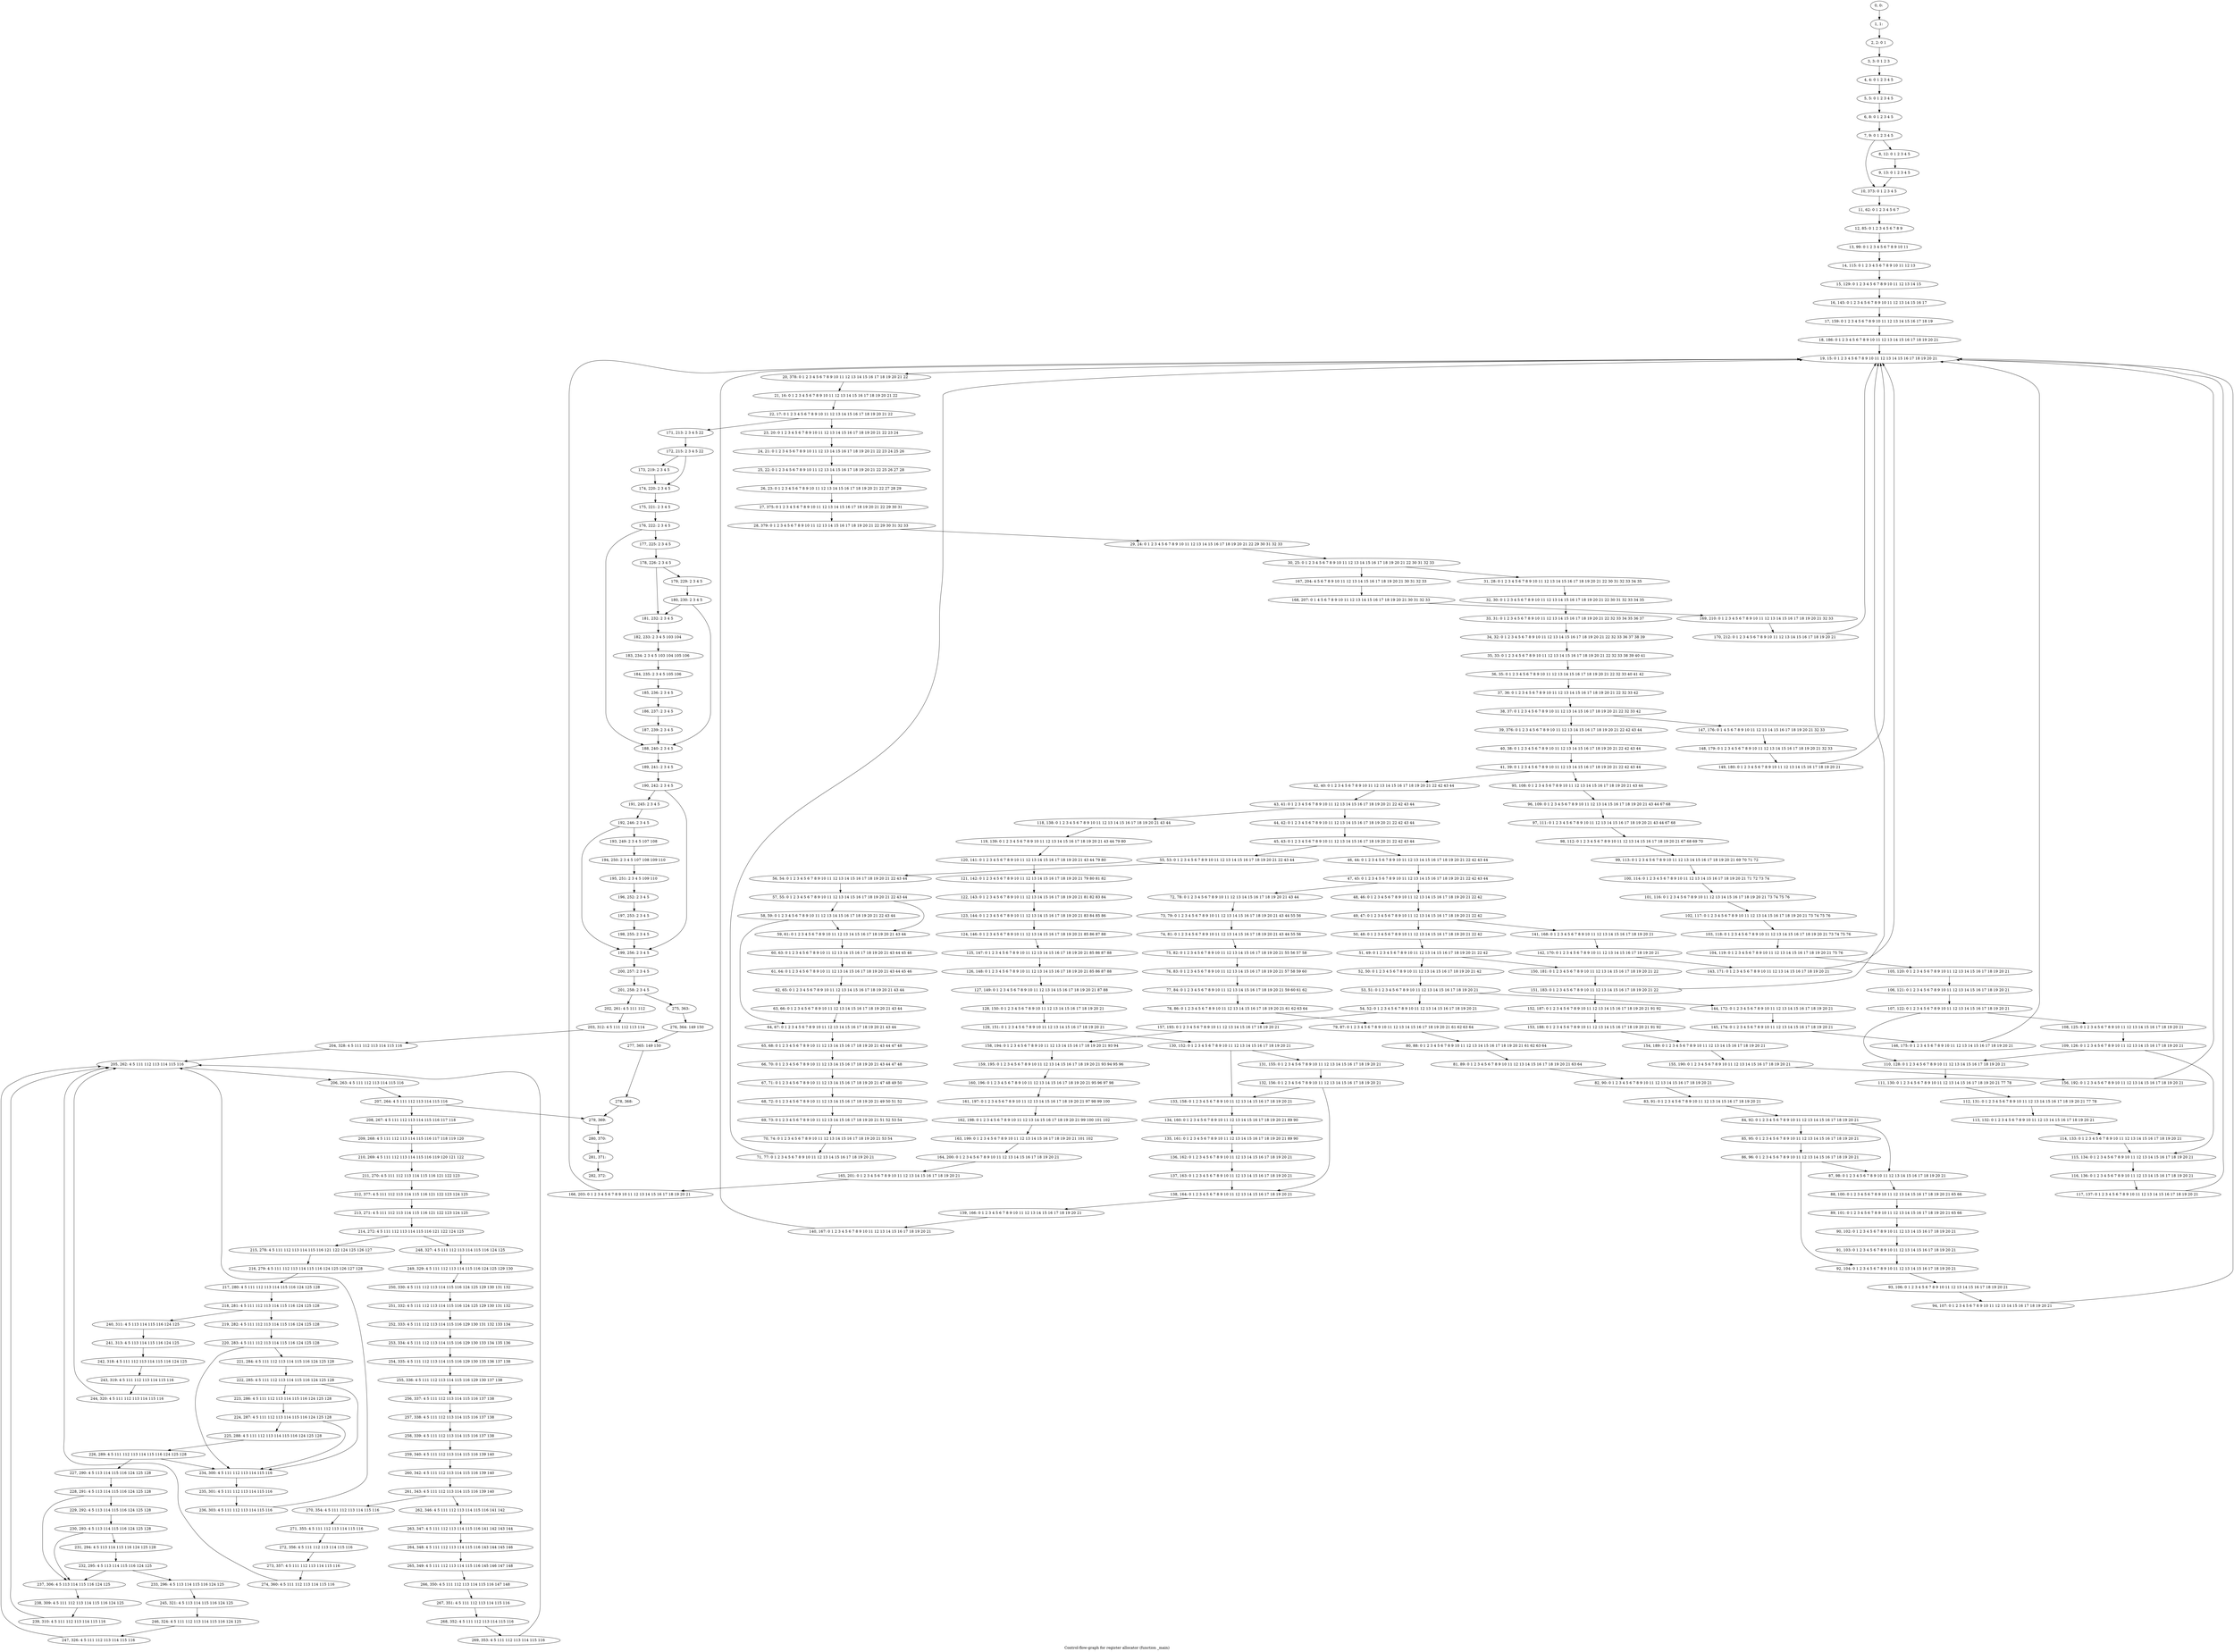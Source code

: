 digraph G {
graph [label="Control-flow-graph for register allocator (function _main)"]
0[label="0, 0: "];
1[label="1, 1: "];
2[label="2, 2: 0 1 "];
3[label="3, 3: 0 1 2 3 "];
4[label="4, 4: 0 1 2 3 4 5 "];
5[label="5, 5: 0 1 2 3 4 5 "];
6[label="6, 8: 0 1 2 3 4 5 "];
7[label="7, 9: 0 1 2 3 4 5 "];
8[label="8, 12: 0 1 2 3 4 5 "];
9[label="9, 13: 0 1 2 3 4 5 "];
10[label="10, 373: 0 1 2 3 4 5 "];
11[label="11, 62: 0 1 2 3 4 5 6 7 "];
12[label="12, 85: 0 1 2 3 4 5 6 7 8 9 "];
13[label="13, 99: 0 1 2 3 4 5 6 7 8 9 10 11 "];
14[label="14, 115: 0 1 2 3 4 5 6 7 8 9 10 11 12 13 "];
15[label="15, 129: 0 1 2 3 4 5 6 7 8 9 10 11 12 13 14 15 "];
16[label="16, 145: 0 1 2 3 4 5 6 7 8 9 10 11 12 13 14 15 16 17 "];
17[label="17, 159: 0 1 2 3 4 5 6 7 8 9 10 11 12 13 14 15 16 17 18 19 "];
18[label="18, 186: 0 1 2 3 4 5 6 7 8 9 10 11 12 13 14 15 16 17 18 19 20 21 "];
19[label="19, 15: 0 1 2 3 4 5 6 7 8 9 10 11 12 13 14 15 16 17 18 19 20 21 "];
20[label="20, 378: 0 1 2 3 4 5 6 7 8 9 10 11 12 13 14 15 16 17 18 19 20 21 22 "];
21[label="21, 16: 0 1 2 3 4 5 6 7 8 9 10 11 12 13 14 15 16 17 18 19 20 21 22 "];
22[label="22, 17: 0 1 2 3 4 5 6 7 8 9 10 11 12 13 14 15 16 17 18 19 20 21 22 "];
23[label="23, 20: 0 1 2 3 4 5 6 7 8 9 10 11 12 13 14 15 16 17 18 19 20 21 22 23 24 "];
24[label="24, 21: 0 1 2 3 4 5 6 7 8 9 10 11 12 13 14 15 16 17 18 19 20 21 22 23 24 25 26 "];
25[label="25, 22: 0 1 2 3 4 5 6 7 8 9 10 11 12 13 14 15 16 17 18 19 20 21 22 25 26 27 28 "];
26[label="26, 23: 0 1 2 3 4 5 6 7 8 9 10 11 12 13 14 15 16 17 18 19 20 21 22 27 28 29 "];
27[label="27, 375: 0 1 2 3 4 5 6 7 8 9 10 11 12 13 14 15 16 17 18 19 20 21 22 29 30 31 "];
28[label="28, 379: 0 1 2 3 4 5 6 7 8 9 10 11 12 13 14 15 16 17 18 19 20 21 22 29 30 31 32 33 "];
29[label="29, 24: 0 1 2 3 4 5 6 7 8 9 10 11 12 13 14 15 16 17 18 19 20 21 22 29 30 31 32 33 "];
30[label="30, 25: 0 1 2 3 4 5 6 7 8 9 10 11 12 13 14 15 16 17 18 19 20 21 22 30 31 32 33 "];
31[label="31, 28: 0 1 2 3 4 5 6 7 8 9 10 11 12 13 14 15 16 17 18 19 20 21 22 30 31 32 33 34 35 "];
32[label="32, 30: 0 1 2 3 4 5 6 7 8 9 10 11 12 13 14 15 16 17 18 19 20 21 22 30 31 32 33 34 35 "];
33[label="33, 31: 0 1 2 3 4 5 6 7 8 9 10 11 12 13 14 15 16 17 18 19 20 21 22 32 33 34 35 36 37 "];
34[label="34, 32: 0 1 2 3 4 5 6 7 8 9 10 11 12 13 14 15 16 17 18 19 20 21 22 32 33 36 37 38 39 "];
35[label="35, 33: 0 1 2 3 4 5 6 7 8 9 10 11 12 13 14 15 16 17 18 19 20 21 22 32 33 38 39 40 41 "];
36[label="36, 35: 0 1 2 3 4 5 6 7 8 9 10 11 12 13 14 15 16 17 18 19 20 21 22 32 33 40 41 42 "];
37[label="37, 36: 0 1 2 3 4 5 6 7 8 9 10 11 12 13 14 15 16 17 18 19 20 21 22 32 33 42 "];
38[label="38, 37: 0 1 2 3 4 5 6 7 8 9 10 11 12 13 14 15 16 17 18 19 20 21 22 32 33 42 "];
39[label="39, 376: 0 1 2 3 4 5 6 7 8 9 10 11 12 13 14 15 16 17 18 19 20 21 22 42 43 44 "];
40[label="40, 38: 0 1 2 3 4 5 6 7 8 9 10 11 12 13 14 15 16 17 18 19 20 21 22 42 43 44 "];
41[label="41, 39: 0 1 2 3 4 5 6 7 8 9 10 11 12 13 14 15 16 17 18 19 20 21 22 42 43 44 "];
42[label="42, 40: 0 1 2 3 4 5 6 7 8 9 10 11 12 13 14 15 16 17 18 19 20 21 22 42 43 44 "];
43[label="43, 41: 0 1 2 3 4 5 6 7 8 9 10 11 12 13 14 15 16 17 18 19 20 21 22 42 43 44 "];
44[label="44, 42: 0 1 2 3 4 5 6 7 8 9 10 11 12 13 14 15 16 17 18 19 20 21 22 42 43 44 "];
45[label="45, 43: 0 1 2 3 4 5 6 7 8 9 10 11 12 13 14 15 16 17 18 19 20 21 22 42 43 44 "];
46[label="46, 44: 0 1 2 3 4 5 6 7 8 9 10 11 12 13 14 15 16 17 18 19 20 21 22 42 43 44 "];
47[label="47, 45: 0 1 2 3 4 5 6 7 8 9 10 11 12 13 14 15 16 17 18 19 20 21 22 42 43 44 "];
48[label="48, 46: 0 1 2 3 4 5 6 7 8 9 10 11 12 13 14 15 16 17 18 19 20 21 22 42 "];
49[label="49, 47: 0 1 2 3 4 5 6 7 8 9 10 11 12 13 14 15 16 17 18 19 20 21 22 42 "];
50[label="50, 48: 0 1 2 3 4 5 6 7 8 9 10 11 12 13 14 15 16 17 18 19 20 21 22 42 "];
51[label="51, 49: 0 1 2 3 4 5 6 7 8 9 10 11 12 13 14 15 16 17 18 19 20 21 22 42 "];
52[label="52, 50: 0 1 2 3 4 5 6 7 8 9 10 11 12 13 14 15 16 17 18 19 20 21 42 "];
53[label="53, 51: 0 1 2 3 4 5 6 7 8 9 10 11 12 13 14 15 16 17 18 19 20 21 "];
54[label="54, 52: 0 1 2 3 4 5 6 7 8 9 10 11 12 13 14 15 16 17 18 19 20 21 "];
55[label="55, 53: 0 1 2 3 4 5 6 7 8 9 10 11 12 13 14 15 16 17 18 19 20 21 22 43 44 "];
56[label="56, 54: 0 1 2 3 4 5 6 7 8 9 10 11 12 13 14 15 16 17 18 19 20 21 22 43 44 "];
57[label="57, 55: 0 1 2 3 4 5 6 7 8 9 10 11 12 13 14 15 16 17 18 19 20 21 22 43 44 "];
58[label="58, 59: 0 1 2 3 4 5 6 7 8 9 10 11 12 13 14 15 16 17 18 19 20 21 22 43 44 "];
59[label="59, 61: 0 1 2 3 4 5 6 7 8 9 10 11 12 13 14 15 16 17 18 19 20 21 43 44 "];
60[label="60, 63: 0 1 2 3 4 5 6 7 8 9 10 11 12 13 14 15 16 17 18 19 20 21 43 44 45 46 "];
61[label="61, 64: 0 1 2 3 4 5 6 7 8 9 10 11 12 13 14 15 16 17 18 19 20 21 43 44 45 46 "];
62[label="62, 65: 0 1 2 3 4 5 6 7 8 9 10 11 12 13 14 15 16 17 18 19 20 21 43 44 "];
63[label="63, 66: 0 1 2 3 4 5 6 7 8 9 10 11 12 13 14 15 16 17 18 19 20 21 43 44 "];
64[label="64, 67: 0 1 2 3 4 5 6 7 8 9 10 11 12 13 14 15 16 17 18 19 20 21 43 44 "];
65[label="65, 68: 0 1 2 3 4 5 6 7 8 9 10 11 12 13 14 15 16 17 18 19 20 21 43 44 47 48 "];
66[label="66, 70: 0 1 2 3 4 5 6 7 8 9 10 11 12 13 14 15 16 17 18 19 20 21 43 44 47 48 "];
67[label="67, 71: 0 1 2 3 4 5 6 7 8 9 10 11 12 13 14 15 16 17 18 19 20 21 47 48 49 50 "];
68[label="68, 72: 0 1 2 3 4 5 6 7 8 9 10 11 12 13 14 15 16 17 18 19 20 21 49 50 51 52 "];
69[label="69, 73: 0 1 2 3 4 5 6 7 8 9 10 11 12 13 14 15 16 17 18 19 20 21 51 52 53 54 "];
70[label="70, 74: 0 1 2 3 4 5 6 7 8 9 10 11 12 13 14 15 16 17 18 19 20 21 53 54 "];
71[label="71, 77: 0 1 2 3 4 5 6 7 8 9 10 11 12 13 14 15 16 17 18 19 20 21 "];
72[label="72, 78: 0 1 2 3 4 5 6 7 8 9 10 11 12 13 14 15 16 17 18 19 20 21 43 44 "];
73[label="73, 79: 0 1 2 3 4 5 6 7 8 9 10 11 12 13 14 15 16 17 18 19 20 21 43 44 55 56 "];
74[label="74, 81: 0 1 2 3 4 5 6 7 8 9 10 11 12 13 14 15 16 17 18 19 20 21 43 44 55 56 "];
75[label="75, 82: 0 1 2 3 4 5 6 7 8 9 10 11 12 13 14 15 16 17 18 19 20 21 55 56 57 58 "];
76[label="76, 83: 0 1 2 3 4 5 6 7 8 9 10 11 12 13 14 15 16 17 18 19 20 21 57 58 59 60 "];
77[label="77, 84: 0 1 2 3 4 5 6 7 8 9 10 11 12 13 14 15 16 17 18 19 20 21 59 60 61 62 "];
78[label="78, 86: 0 1 2 3 4 5 6 7 8 9 10 11 12 13 14 15 16 17 18 19 20 21 61 62 63 64 "];
79[label="79, 87: 0 1 2 3 4 5 6 7 8 9 10 11 12 13 14 15 16 17 18 19 20 21 61 62 63 64 "];
80[label="80, 88: 0 1 2 3 4 5 6 7 8 9 10 11 12 13 14 15 16 17 18 19 20 21 61 62 63 64 "];
81[label="81, 89: 0 1 2 3 4 5 6 7 8 9 10 11 12 13 14 15 16 17 18 19 20 21 63 64 "];
82[label="82, 90: 0 1 2 3 4 5 6 7 8 9 10 11 12 13 14 15 16 17 18 19 20 21 "];
83[label="83, 91: 0 1 2 3 4 5 6 7 8 9 10 11 12 13 14 15 16 17 18 19 20 21 "];
84[label="84, 92: 0 1 2 3 4 5 6 7 8 9 10 11 12 13 14 15 16 17 18 19 20 21 "];
85[label="85, 95: 0 1 2 3 4 5 6 7 8 9 10 11 12 13 14 15 16 17 18 19 20 21 "];
86[label="86, 96: 0 1 2 3 4 5 6 7 8 9 10 11 12 13 14 15 16 17 18 19 20 21 "];
87[label="87, 98: 0 1 2 3 4 5 6 7 8 9 10 11 12 13 14 15 16 17 18 19 20 21 "];
88[label="88, 100: 0 1 2 3 4 5 6 7 8 9 10 11 12 13 14 15 16 17 18 19 20 21 65 66 "];
89[label="89, 101: 0 1 2 3 4 5 6 7 8 9 10 11 12 13 14 15 16 17 18 19 20 21 65 66 "];
90[label="90, 102: 0 1 2 3 4 5 6 7 8 9 10 11 12 13 14 15 16 17 18 19 20 21 "];
91[label="91, 103: 0 1 2 3 4 5 6 7 8 9 10 11 12 13 14 15 16 17 18 19 20 21 "];
92[label="92, 104: 0 1 2 3 4 5 6 7 8 9 10 11 12 13 14 15 16 17 18 19 20 21 "];
93[label="93, 106: 0 1 2 3 4 5 6 7 8 9 10 11 12 13 14 15 16 17 18 19 20 21 "];
94[label="94, 107: 0 1 2 3 4 5 6 7 8 9 10 11 12 13 14 15 16 17 18 19 20 21 "];
95[label="95, 108: 0 1 2 3 4 5 6 7 8 9 10 11 12 13 14 15 16 17 18 19 20 21 43 44 "];
96[label="96, 109: 0 1 2 3 4 5 6 7 8 9 10 11 12 13 14 15 16 17 18 19 20 21 43 44 67 68 "];
97[label="97, 111: 0 1 2 3 4 5 6 7 8 9 10 11 12 13 14 15 16 17 18 19 20 21 43 44 67 68 "];
98[label="98, 112: 0 1 2 3 4 5 6 7 8 9 10 11 12 13 14 15 16 17 18 19 20 21 67 68 69 70 "];
99[label="99, 113: 0 1 2 3 4 5 6 7 8 9 10 11 12 13 14 15 16 17 18 19 20 21 69 70 71 72 "];
100[label="100, 114: 0 1 2 3 4 5 6 7 8 9 10 11 12 13 14 15 16 17 18 19 20 21 71 72 73 74 "];
101[label="101, 116: 0 1 2 3 4 5 6 7 8 9 10 11 12 13 14 15 16 17 18 19 20 21 73 74 75 76 "];
102[label="102, 117: 0 1 2 3 4 5 6 7 8 9 10 11 12 13 14 15 16 17 18 19 20 21 73 74 75 76 "];
103[label="103, 118: 0 1 2 3 4 5 6 7 8 9 10 11 12 13 14 15 16 17 18 19 20 21 73 74 75 76 "];
104[label="104, 119: 0 1 2 3 4 5 6 7 8 9 10 11 12 13 14 15 16 17 18 19 20 21 75 76 "];
105[label="105, 120: 0 1 2 3 4 5 6 7 8 9 10 11 12 13 14 15 16 17 18 19 20 21 "];
106[label="106, 121: 0 1 2 3 4 5 6 7 8 9 10 11 12 13 14 15 16 17 18 19 20 21 "];
107[label="107, 122: 0 1 2 3 4 5 6 7 8 9 10 11 12 13 14 15 16 17 18 19 20 21 "];
108[label="108, 125: 0 1 2 3 4 5 6 7 8 9 10 11 12 13 14 15 16 17 18 19 20 21 "];
109[label="109, 126: 0 1 2 3 4 5 6 7 8 9 10 11 12 13 14 15 16 17 18 19 20 21 "];
110[label="110, 128: 0 1 2 3 4 5 6 7 8 9 10 11 12 13 14 15 16 17 18 19 20 21 "];
111[label="111, 130: 0 1 2 3 4 5 6 7 8 9 10 11 12 13 14 15 16 17 18 19 20 21 77 78 "];
112[label="112, 131: 0 1 2 3 4 5 6 7 8 9 10 11 12 13 14 15 16 17 18 19 20 21 77 78 "];
113[label="113, 132: 0 1 2 3 4 5 6 7 8 9 10 11 12 13 14 15 16 17 18 19 20 21 "];
114[label="114, 133: 0 1 2 3 4 5 6 7 8 9 10 11 12 13 14 15 16 17 18 19 20 21 "];
115[label="115, 134: 0 1 2 3 4 5 6 7 8 9 10 11 12 13 14 15 16 17 18 19 20 21 "];
116[label="116, 136: 0 1 2 3 4 5 6 7 8 9 10 11 12 13 14 15 16 17 18 19 20 21 "];
117[label="117, 137: 0 1 2 3 4 5 6 7 8 9 10 11 12 13 14 15 16 17 18 19 20 21 "];
118[label="118, 138: 0 1 2 3 4 5 6 7 8 9 10 11 12 13 14 15 16 17 18 19 20 21 43 44 "];
119[label="119, 139: 0 1 2 3 4 5 6 7 8 9 10 11 12 13 14 15 16 17 18 19 20 21 43 44 79 80 "];
120[label="120, 141: 0 1 2 3 4 5 6 7 8 9 10 11 12 13 14 15 16 17 18 19 20 21 43 44 79 80 "];
121[label="121, 142: 0 1 2 3 4 5 6 7 8 9 10 11 12 13 14 15 16 17 18 19 20 21 79 80 81 82 "];
122[label="122, 143: 0 1 2 3 4 5 6 7 8 9 10 11 12 13 14 15 16 17 18 19 20 21 81 82 83 84 "];
123[label="123, 144: 0 1 2 3 4 5 6 7 8 9 10 11 12 13 14 15 16 17 18 19 20 21 83 84 85 86 "];
124[label="124, 146: 0 1 2 3 4 5 6 7 8 9 10 11 12 13 14 15 16 17 18 19 20 21 85 86 87 88 "];
125[label="125, 147: 0 1 2 3 4 5 6 7 8 9 10 11 12 13 14 15 16 17 18 19 20 21 85 86 87 88 "];
126[label="126, 148: 0 1 2 3 4 5 6 7 8 9 10 11 12 13 14 15 16 17 18 19 20 21 85 86 87 88 "];
127[label="127, 149: 0 1 2 3 4 5 6 7 8 9 10 11 12 13 14 15 16 17 18 19 20 21 87 88 "];
128[label="128, 150: 0 1 2 3 4 5 6 7 8 9 10 11 12 13 14 15 16 17 18 19 20 21 "];
129[label="129, 151: 0 1 2 3 4 5 6 7 8 9 10 11 12 13 14 15 16 17 18 19 20 21 "];
130[label="130, 152: 0 1 2 3 4 5 6 7 8 9 10 11 12 13 14 15 16 17 18 19 20 21 "];
131[label="131, 155: 0 1 2 3 4 5 6 7 8 9 10 11 12 13 14 15 16 17 18 19 20 21 "];
132[label="132, 156: 0 1 2 3 4 5 6 7 8 9 10 11 12 13 14 15 16 17 18 19 20 21 "];
133[label="133, 158: 0 1 2 3 4 5 6 7 8 9 10 11 12 13 14 15 16 17 18 19 20 21 "];
134[label="134, 160: 0 1 2 3 4 5 6 7 8 9 10 11 12 13 14 15 16 17 18 19 20 21 89 90 "];
135[label="135, 161: 0 1 2 3 4 5 6 7 8 9 10 11 12 13 14 15 16 17 18 19 20 21 89 90 "];
136[label="136, 162: 0 1 2 3 4 5 6 7 8 9 10 11 12 13 14 15 16 17 18 19 20 21 "];
137[label="137, 163: 0 1 2 3 4 5 6 7 8 9 10 11 12 13 14 15 16 17 18 19 20 21 "];
138[label="138, 164: 0 1 2 3 4 5 6 7 8 9 10 11 12 13 14 15 16 17 18 19 20 21 "];
139[label="139, 166: 0 1 2 3 4 5 6 7 8 9 10 11 12 13 14 15 16 17 18 19 20 21 "];
140[label="140, 167: 0 1 2 3 4 5 6 7 8 9 10 11 12 13 14 15 16 17 18 19 20 21 "];
141[label="141, 168: 0 1 2 3 4 5 6 7 8 9 10 11 12 13 14 15 16 17 18 19 20 21 "];
142[label="142, 170: 0 1 2 3 4 5 6 7 8 9 10 11 12 13 14 15 16 17 18 19 20 21 "];
143[label="143, 171: 0 1 2 3 4 5 6 7 8 9 10 11 12 13 14 15 16 17 18 19 20 21 "];
144[label="144, 172: 0 1 2 3 4 5 6 7 8 9 10 11 12 13 14 15 16 17 18 19 20 21 "];
145[label="145, 174: 0 1 2 3 4 5 6 7 8 9 10 11 12 13 14 15 16 17 18 19 20 21 "];
146[label="146, 175: 0 1 2 3 4 5 6 7 8 9 10 11 12 13 14 15 16 17 18 19 20 21 "];
147[label="147, 176: 0 1 4 5 6 7 8 9 10 11 12 13 14 15 16 17 18 19 20 21 32 33 "];
148[label="148, 179: 0 1 2 3 4 5 6 7 8 9 10 11 12 13 14 15 16 17 18 19 20 21 32 33 "];
149[label="149, 180: 0 1 2 3 4 5 6 7 8 9 10 11 12 13 14 15 16 17 18 19 20 21 "];
150[label="150, 181: 0 1 2 3 4 5 6 7 8 9 10 11 12 13 14 15 16 17 18 19 20 21 22 "];
151[label="151, 183: 0 1 2 3 4 5 6 7 8 9 10 11 12 13 14 15 16 17 18 19 20 21 22 "];
152[label="152, 187: 0 1 2 3 4 5 6 7 8 9 10 11 12 13 14 15 16 17 18 19 20 21 91 92 "];
153[label="153, 188: 0 1 2 3 4 5 6 7 8 9 10 11 12 13 14 15 16 17 18 19 20 21 91 92 "];
154[label="154, 189: 0 1 2 3 4 5 6 7 8 9 10 11 12 13 14 15 16 17 18 19 20 21 "];
155[label="155, 190: 0 1 2 3 4 5 6 7 8 9 10 11 12 13 14 15 16 17 18 19 20 21 "];
156[label="156, 192: 0 1 2 3 4 5 6 7 8 9 10 11 12 13 14 15 16 17 18 19 20 21 "];
157[label="157, 193: 0 1 2 3 4 5 6 7 8 9 10 11 12 13 14 15 16 17 18 19 20 21 "];
158[label="158, 194: 0 1 2 3 4 5 6 7 8 9 10 11 12 13 14 15 16 17 18 19 20 21 93 94 "];
159[label="159, 195: 0 1 2 3 4 5 6 7 8 9 10 11 12 13 14 15 16 17 18 19 20 21 93 94 95 96 "];
160[label="160, 196: 0 1 2 3 4 5 6 7 8 9 10 11 12 13 14 15 16 17 18 19 20 21 95 96 97 98 "];
161[label="161, 197: 0 1 2 3 4 5 6 7 8 9 10 11 12 13 14 15 16 17 18 19 20 21 97 98 99 100 "];
162[label="162, 198: 0 1 2 3 4 5 6 7 8 9 10 11 12 13 14 15 16 17 18 19 20 21 99 100 101 102 "];
163[label="163, 199: 0 1 2 3 4 5 6 7 8 9 10 11 12 13 14 15 16 17 18 19 20 21 101 102 "];
164[label="164, 200: 0 1 2 3 4 5 6 7 8 9 10 11 12 13 14 15 16 17 18 19 20 21 "];
165[label="165, 201: 0 1 2 3 4 5 6 7 8 9 10 11 12 13 14 15 16 17 18 19 20 21 "];
166[label="166, 203: 0 1 2 3 4 5 6 7 8 9 10 11 12 13 14 15 16 17 18 19 20 21 "];
167[label="167, 204: 4 5 6 7 8 9 10 11 12 13 14 15 16 17 18 19 20 21 30 31 32 33 "];
168[label="168, 207: 0 1 4 5 6 7 8 9 10 11 12 13 14 15 16 17 18 19 20 21 30 31 32 33 "];
169[label="169, 210: 0 1 2 3 4 5 6 7 8 9 10 11 12 13 14 15 16 17 18 19 20 21 32 33 "];
170[label="170, 212: 0 1 2 3 4 5 6 7 8 9 10 11 12 13 14 15 16 17 18 19 20 21 "];
171[label="171, 213: 2 3 4 5 22 "];
172[label="172, 215: 2 3 4 5 22 "];
173[label="173, 219: 2 3 4 5 "];
174[label="174, 220: 2 3 4 5 "];
175[label="175, 221: 2 3 4 5 "];
176[label="176, 222: 2 3 4 5 "];
177[label="177, 225: 2 3 4 5 "];
178[label="178, 226: 2 3 4 5 "];
179[label="179, 229: 2 3 4 5 "];
180[label="180, 230: 2 3 4 5 "];
181[label="181, 232: 2 3 4 5 "];
182[label="182, 233: 2 3 4 5 103 104 "];
183[label="183, 234: 2 3 4 5 103 104 105 106 "];
184[label="184, 235: 2 3 4 5 105 106 "];
185[label="185, 236: 2 3 4 5 "];
186[label="186, 237: 2 3 4 5 "];
187[label="187, 239: 2 3 4 5 "];
188[label="188, 240: 2 3 4 5 "];
189[label="189, 241: 2 3 4 5 "];
190[label="190, 242: 2 3 4 5 "];
191[label="191, 245: 2 3 4 5 "];
192[label="192, 246: 2 3 4 5 "];
193[label="193, 249: 2 3 4 5 107 108 "];
194[label="194, 250: 2 3 4 5 107 108 109 110 "];
195[label="195, 251: 2 3 4 5 109 110 "];
196[label="196, 252: 2 3 4 5 "];
197[label="197, 253: 2 3 4 5 "];
198[label="198, 255: 2 3 4 5 "];
199[label="199, 256: 2 3 4 5 "];
200[label="200, 257: 2 3 4 5 "];
201[label="201, 258: 2 3 4 5 "];
202[label="202, 261: 4 5 111 112 "];
203[label="203, 312: 4 5 111 112 113 114 "];
204[label="204, 328: 4 5 111 112 113 114 115 116 "];
205[label="205, 262: 4 5 111 112 113 114 115 116 "];
206[label="206, 263: 4 5 111 112 113 114 115 116 "];
207[label="207, 264: 4 5 111 112 113 114 115 116 "];
208[label="208, 267: 4 5 111 112 113 114 115 116 117 118 "];
209[label="209, 268: 4 5 111 112 113 114 115 116 117 118 119 120 "];
210[label="210, 269: 4 5 111 112 113 114 115 116 119 120 121 122 "];
211[label="211, 270: 4 5 111 112 113 114 115 116 121 122 123 "];
212[label="212, 377: 4 5 111 112 113 114 115 116 121 122 123 124 125 "];
213[label="213, 271: 4 5 111 112 113 114 115 116 121 122 123 124 125 "];
214[label="214, 272: 4 5 111 112 113 114 115 116 121 122 124 125 "];
215[label="215, 278: 4 5 111 112 113 114 115 116 121 122 124 125 126 127 "];
216[label="216, 279: 4 5 111 112 113 114 115 116 124 125 126 127 128 "];
217[label="217, 280: 4 5 111 112 113 114 115 116 124 125 128 "];
218[label="218, 281: 4 5 111 112 113 114 115 116 124 125 128 "];
219[label="219, 282: 4 5 111 112 113 114 115 116 124 125 128 "];
220[label="220, 283: 4 5 111 112 113 114 115 116 124 125 128 "];
221[label="221, 284: 4 5 111 112 113 114 115 116 124 125 128 "];
222[label="222, 285: 4 5 111 112 113 114 115 116 124 125 128 "];
223[label="223, 286: 4 5 111 112 113 114 115 116 124 125 128 "];
224[label="224, 287: 4 5 111 112 113 114 115 116 124 125 128 "];
225[label="225, 288: 4 5 111 112 113 114 115 116 124 125 128 "];
226[label="226, 289: 4 5 111 112 113 114 115 116 124 125 128 "];
227[label="227, 290: 4 5 113 114 115 116 124 125 128 "];
228[label="228, 291: 4 5 113 114 115 116 124 125 128 "];
229[label="229, 292: 4 5 113 114 115 116 124 125 128 "];
230[label="230, 293: 4 5 113 114 115 116 124 125 128 "];
231[label="231, 294: 4 5 113 114 115 116 124 125 128 "];
232[label="232, 295: 4 5 113 114 115 116 124 125 "];
233[label="233, 296: 4 5 113 114 115 116 124 125 "];
234[label="234, 300: 4 5 111 112 113 114 115 116 "];
235[label="235, 301: 4 5 111 112 113 114 115 116 "];
236[label="236, 303: 4 5 111 112 113 114 115 116 "];
237[label="237, 306: 4 5 113 114 115 116 124 125 "];
238[label="238, 309: 4 5 111 112 113 114 115 116 124 125 "];
239[label="239, 310: 4 5 111 112 113 114 115 116 "];
240[label="240, 311: 4 5 113 114 115 116 124 125 "];
241[label="241, 313: 4 5 113 114 115 116 124 125 "];
242[label="242, 318: 4 5 111 112 113 114 115 116 124 125 "];
243[label="243, 319: 4 5 111 112 113 114 115 116 "];
244[label="244, 320: 4 5 111 112 113 114 115 116 "];
245[label="245, 321: 4 5 113 114 115 116 124 125 "];
246[label="246, 324: 4 5 111 112 113 114 115 116 124 125 "];
247[label="247, 326: 4 5 111 112 113 114 115 116 "];
248[label="248, 327: 4 5 111 112 113 114 115 116 124 125 "];
249[label="249, 329: 4 5 111 112 113 114 115 116 124 125 129 130 "];
250[label="250, 330: 4 5 111 112 113 114 115 116 124 125 129 130 131 132 "];
251[label="251, 332: 4 5 111 112 113 114 115 116 124 125 129 130 131 132 "];
252[label="252, 333: 4 5 111 112 113 114 115 116 129 130 131 132 133 134 "];
253[label="253, 334: 4 5 111 112 113 114 115 116 129 130 133 134 135 136 "];
254[label="254, 335: 4 5 111 112 113 114 115 116 129 130 135 136 137 138 "];
255[label="255, 336: 4 5 111 112 113 114 115 116 129 130 137 138 "];
256[label="256, 337: 4 5 111 112 113 114 115 116 137 138 "];
257[label="257, 338: 4 5 111 112 113 114 115 116 137 138 "];
258[label="258, 339: 4 5 111 112 113 114 115 116 137 138 "];
259[label="259, 340: 4 5 111 112 113 114 115 116 139 140 "];
260[label="260, 342: 4 5 111 112 113 114 115 116 139 140 "];
261[label="261, 343: 4 5 111 112 113 114 115 116 139 140 "];
262[label="262, 346: 4 5 111 112 113 114 115 116 141 142 "];
263[label="263, 347: 4 5 111 112 113 114 115 116 141 142 143 144 "];
264[label="264, 348: 4 5 111 112 113 114 115 116 143 144 145 146 "];
265[label="265, 349: 4 5 111 112 113 114 115 116 145 146 147 148 "];
266[label="266, 350: 4 5 111 112 113 114 115 116 147 148 "];
267[label="267, 351: 4 5 111 112 113 114 115 116 "];
268[label="268, 352: 4 5 111 112 113 114 115 116 "];
269[label="269, 353: 4 5 111 112 113 114 115 116 "];
270[label="270, 354: 4 5 111 112 113 114 115 116 "];
271[label="271, 355: 4 5 111 112 113 114 115 116 "];
272[label="272, 356: 4 5 111 112 113 114 115 116 "];
273[label="273, 357: 4 5 111 112 113 114 115 116 "];
274[label="274, 360: 4 5 111 112 113 114 115 116 "];
275[label="275, 363: "];
276[label="276, 364: 149 150 "];
277[label="277, 365: 149 150 "];
278[label="278, 368: "];
279[label="279, 369: "];
280[label="280, 370: "];
281[label="281, 371: "];
282[label="282, 372: "];
0->1 ;
1->2 ;
2->3 ;
3->4 ;
4->5 ;
5->6 ;
6->7 ;
7->8 ;
7->10 ;
8->9 ;
9->10 ;
10->11 ;
11->12 ;
12->13 ;
13->14 ;
14->15 ;
15->16 ;
16->17 ;
17->18 ;
18->19 ;
19->20 ;
20->21 ;
21->22 ;
22->23 ;
22->171 ;
23->24 ;
24->25 ;
25->26 ;
26->27 ;
27->28 ;
28->29 ;
29->30 ;
30->31 ;
30->167 ;
31->32 ;
32->33 ;
33->34 ;
34->35 ;
35->36 ;
36->37 ;
37->38 ;
38->39 ;
38->147 ;
39->40 ;
40->41 ;
41->42 ;
41->95 ;
42->43 ;
43->44 ;
43->118 ;
44->45 ;
45->46 ;
45->55 ;
46->47 ;
47->48 ;
47->72 ;
48->49 ;
49->50 ;
49->141 ;
50->51 ;
51->52 ;
51->150 ;
52->53 ;
53->54 ;
53->144 ;
54->157 ;
55->56 ;
56->57 ;
57->58 ;
57->59 ;
58->59 ;
58->64 ;
59->60 ;
60->61 ;
61->62 ;
62->63 ;
63->64 ;
64->65 ;
65->66 ;
66->67 ;
67->68 ;
68->69 ;
69->70 ;
70->71 ;
71->19 ;
72->73 ;
73->74 ;
74->75 ;
75->76 ;
76->77 ;
77->78 ;
78->79 ;
79->80 ;
80->81 ;
81->82 ;
82->83 ;
83->84 ;
84->85 ;
84->87 ;
85->86 ;
86->87 ;
86->92 ;
87->88 ;
88->89 ;
89->90 ;
90->91 ;
91->92 ;
92->93 ;
93->94 ;
94->19 ;
95->96 ;
96->97 ;
97->98 ;
98->99 ;
99->100 ;
100->101 ;
101->102 ;
102->103 ;
103->104 ;
104->105 ;
105->106 ;
106->107 ;
107->108 ;
107->110 ;
108->109 ;
109->110 ;
109->115 ;
110->111 ;
111->112 ;
112->113 ;
113->114 ;
114->115 ;
115->116 ;
116->117 ;
117->19 ;
118->119 ;
119->120 ;
120->121 ;
121->122 ;
122->123 ;
123->124 ;
124->125 ;
125->126 ;
126->127 ;
127->128 ;
128->129 ;
129->130 ;
130->131 ;
130->133 ;
131->132 ;
132->133 ;
132->138 ;
133->134 ;
134->135 ;
135->136 ;
136->137 ;
137->138 ;
138->139 ;
139->140 ;
140->19 ;
141->142 ;
142->143 ;
143->19 ;
144->145 ;
145->146 ;
146->19 ;
147->148 ;
148->149 ;
149->19 ;
150->151 ;
151->152 ;
151->19 ;
152->153 ;
153->154 ;
154->155 ;
155->156 ;
156->19 ;
157->158 ;
158->159 ;
159->160 ;
160->161 ;
161->162 ;
162->163 ;
163->164 ;
164->165 ;
165->166 ;
166->19 ;
167->168 ;
168->169 ;
169->170 ;
170->19 ;
171->172 ;
172->173 ;
172->174 ;
173->174 ;
174->175 ;
175->176 ;
176->177 ;
176->188 ;
177->178 ;
178->179 ;
178->181 ;
179->180 ;
180->181 ;
180->188 ;
181->182 ;
182->183 ;
183->184 ;
184->185 ;
185->186 ;
186->187 ;
187->188 ;
188->189 ;
189->190 ;
190->191 ;
190->199 ;
191->192 ;
192->193 ;
192->199 ;
193->194 ;
194->195 ;
195->196 ;
196->197 ;
197->198 ;
198->199 ;
199->200 ;
200->201 ;
201->202 ;
201->275 ;
202->203 ;
203->204 ;
204->205 ;
205->206 ;
206->207 ;
207->208 ;
207->279 ;
208->209 ;
209->210 ;
210->211 ;
211->212 ;
212->213 ;
213->214 ;
214->215 ;
214->248 ;
215->216 ;
216->217 ;
217->218 ;
218->219 ;
218->240 ;
219->220 ;
220->221 ;
220->234 ;
221->222 ;
222->223 ;
222->234 ;
223->224 ;
224->225 ;
224->234 ;
225->226 ;
226->227 ;
226->234 ;
227->228 ;
228->229 ;
228->237 ;
229->230 ;
230->231 ;
230->237 ;
231->232 ;
232->233 ;
232->237 ;
233->245 ;
234->235 ;
235->236 ;
236->205 ;
237->238 ;
238->239 ;
239->205 ;
240->241 ;
241->242 ;
242->243 ;
243->244 ;
244->205 ;
245->246 ;
246->247 ;
247->205 ;
248->249 ;
249->250 ;
250->251 ;
251->252 ;
252->253 ;
253->254 ;
254->255 ;
255->256 ;
256->257 ;
257->258 ;
258->259 ;
259->260 ;
260->261 ;
261->262 ;
261->270 ;
262->263 ;
263->264 ;
264->265 ;
265->266 ;
266->267 ;
267->268 ;
268->269 ;
269->205 ;
270->271 ;
271->272 ;
272->273 ;
273->274 ;
274->205 ;
275->276 ;
276->277 ;
277->278 ;
278->279 ;
279->280 ;
280->281 ;
281->282 ;
}
